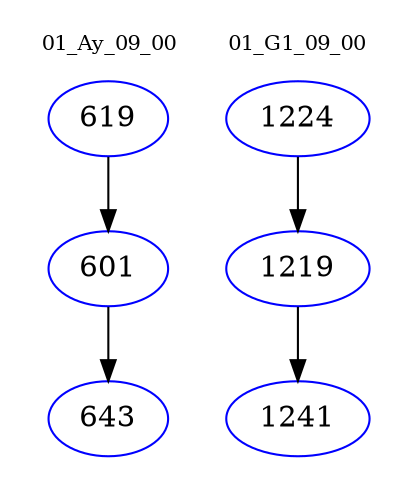 digraph{
subgraph cluster_0 {
color = white
label = "01_Ay_09_00";
fontsize=10;
T0_619 [label="619", color="blue"]
T0_619 -> T0_601 [color="black"]
T0_601 [label="601", color="blue"]
T0_601 -> T0_643 [color="black"]
T0_643 [label="643", color="blue"]
}
subgraph cluster_1 {
color = white
label = "01_G1_09_00";
fontsize=10;
T1_1224 [label="1224", color="blue"]
T1_1224 -> T1_1219 [color="black"]
T1_1219 [label="1219", color="blue"]
T1_1219 -> T1_1241 [color="black"]
T1_1241 [label="1241", color="blue"]
}
}
